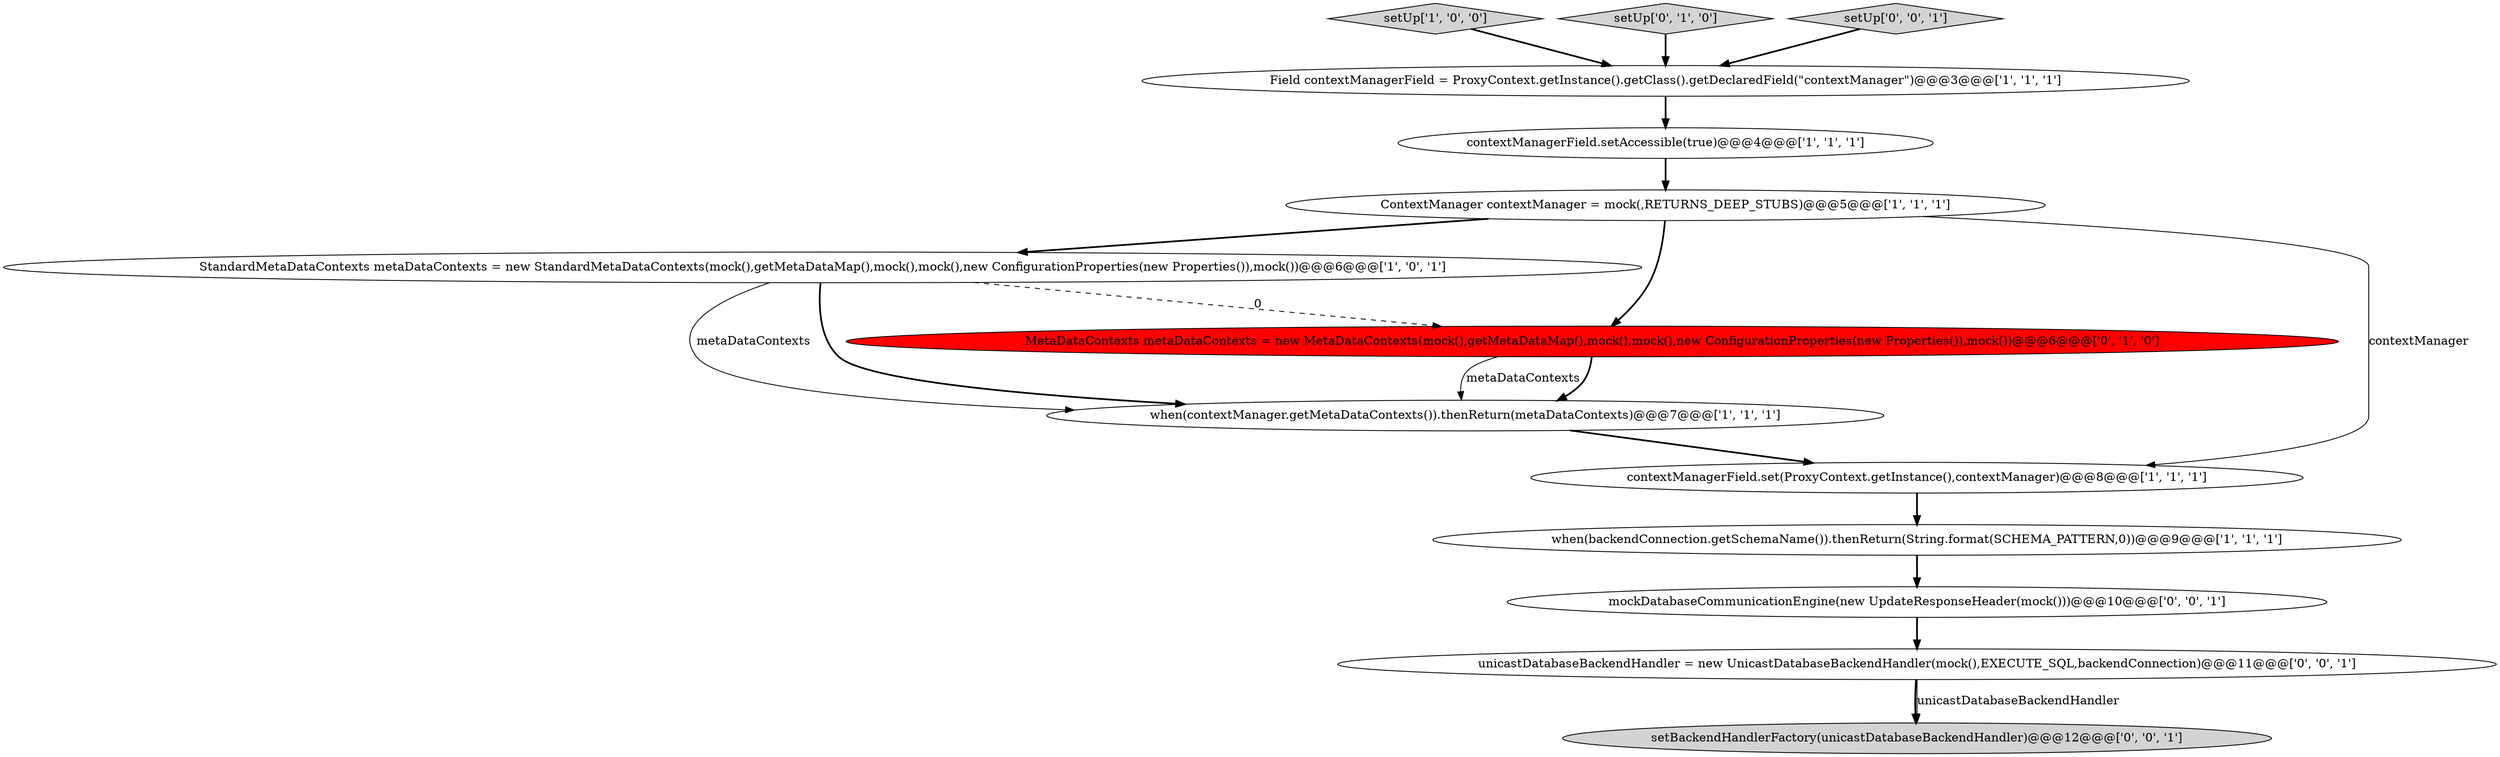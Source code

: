 digraph {
5 [style = filled, label = "when(backendConnection.getSchemaName()).thenReturn(String.format(SCHEMA_PATTERN,0))@@@9@@@['1', '1', '1']", fillcolor = white, shape = ellipse image = "AAA0AAABBB1BBB"];
11 [style = filled, label = "mockDatabaseCommunicationEngine(new UpdateResponseHeader(mock()))@@@10@@@['0', '0', '1']", fillcolor = white, shape = ellipse image = "AAA0AAABBB3BBB"];
7 [style = filled, label = "StandardMetaDataContexts metaDataContexts = new StandardMetaDataContexts(mock(),getMetaDataMap(),mock(),mock(),new ConfigurationProperties(new Properties()),mock())@@@6@@@['1', '0', '1']", fillcolor = white, shape = ellipse image = "AAA0AAABBB1BBB"];
10 [style = filled, label = "setBackendHandlerFactory(unicastDatabaseBackendHandler)@@@12@@@['0', '0', '1']", fillcolor = lightgray, shape = ellipse image = "AAA0AAABBB3BBB"];
0 [style = filled, label = "setUp['1', '0', '0']", fillcolor = lightgray, shape = diamond image = "AAA0AAABBB1BBB"];
2 [style = filled, label = "Field contextManagerField = ProxyContext.getInstance().getClass().getDeclaredField(\"contextManager\")@@@3@@@['1', '1', '1']", fillcolor = white, shape = ellipse image = "AAA0AAABBB1BBB"];
3 [style = filled, label = "when(contextManager.getMetaDataContexts()).thenReturn(metaDataContexts)@@@7@@@['1', '1', '1']", fillcolor = white, shape = ellipse image = "AAA0AAABBB1BBB"];
1 [style = filled, label = "ContextManager contextManager = mock(,RETURNS_DEEP_STUBS)@@@5@@@['1', '1', '1']", fillcolor = white, shape = ellipse image = "AAA0AAABBB1BBB"];
13 [style = filled, label = "unicastDatabaseBackendHandler = new UnicastDatabaseBackendHandler(mock(),EXECUTE_SQL,backendConnection)@@@11@@@['0', '0', '1']", fillcolor = white, shape = ellipse image = "AAA0AAABBB3BBB"];
9 [style = filled, label = "setUp['0', '1', '0']", fillcolor = lightgray, shape = diamond image = "AAA0AAABBB2BBB"];
8 [style = filled, label = "MetaDataContexts metaDataContexts = new MetaDataContexts(mock(),getMetaDataMap(),mock(),mock(),new ConfigurationProperties(new Properties()),mock())@@@6@@@['0', '1', '0']", fillcolor = red, shape = ellipse image = "AAA1AAABBB2BBB"];
6 [style = filled, label = "contextManagerField.setAccessible(true)@@@4@@@['1', '1', '1']", fillcolor = white, shape = ellipse image = "AAA0AAABBB1BBB"];
4 [style = filled, label = "contextManagerField.set(ProxyContext.getInstance(),contextManager)@@@8@@@['1', '1', '1']", fillcolor = white, shape = ellipse image = "AAA0AAABBB1BBB"];
12 [style = filled, label = "setUp['0', '0', '1']", fillcolor = lightgray, shape = diamond image = "AAA0AAABBB3BBB"];
1->4 [style = solid, label="contextManager"];
13->10 [style = bold, label=""];
6->1 [style = bold, label=""];
12->2 [style = bold, label=""];
5->11 [style = bold, label=""];
7->3 [style = solid, label="metaDataContexts"];
8->3 [style = solid, label="metaDataContexts"];
1->8 [style = bold, label=""];
9->2 [style = bold, label=""];
1->7 [style = bold, label=""];
2->6 [style = bold, label=""];
3->4 [style = bold, label=""];
4->5 [style = bold, label=""];
7->3 [style = bold, label=""];
11->13 [style = bold, label=""];
13->10 [style = solid, label="unicastDatabaseBackendHandler"];
0->2 [style = bold, label=""];
8->3 [style = bold, label=""];
7->8 [style = dashed, label="0"];
}
